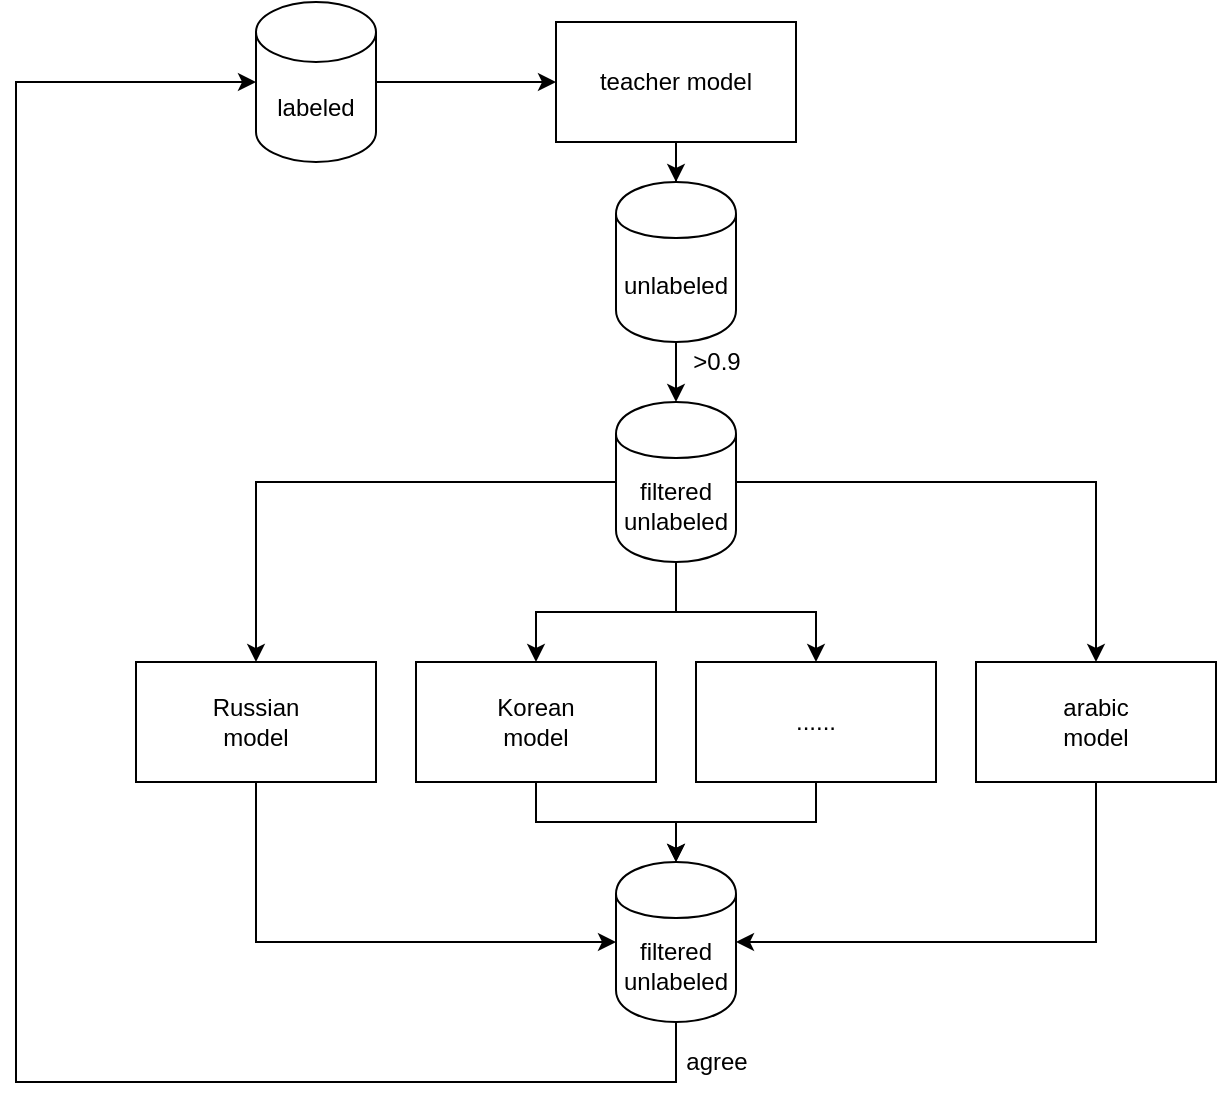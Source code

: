 <mxfile version="14.1.1" type="github">
  <diagram id="1I48yk1pTl18TJWUvN-q" name="Page-1">
    <mxGraphModel dx="1422" dy="762" grid="1" gridSize="10" guides="1" tooltips="1" connect="1" arrows="1" fold="1" page="1" pageScale="1" pageWidth="827" pageHeight="1169" math="0" shadow="0">
      <root>
        <mxCell id="0" />
        <mxCell id="1" parent="0" />
        <mxCell id="0SLeSFdNCgg_F5EIytYb-5" value="" style="edgeStyle=orthogonalEdgeStyle;rounded=0;orthogonalLoop=1;jettySize=auto;html=1;" edge="1" parent="1" source="0SLeSFdNCgg_F5EIytYb-17" target="0SLeSFdNCgg_F5EIytYb-4">
          <mxGeometry relative="1" as="geometry" />
        </mxCell>
        <mxCell id="0SLeSFdNCgg_F5EIytYb-1" value="teacher model" style="rounded=0;whiteSpace=wrap;html=1;" vertex="1" parent="1">
          <mxGeometry x="340" y="260" width="120" height="60" as="geometry" />
        </mxCell>
        <mxCell id="0SLeSFdNCgg_F5EIytYb-3" value="" style="edgeStyle=orthogonalEdgeStyle;rounded=0;orthogonalLoop=1;jettySize=auto;html=1;" edge="1" parent="1" source="0SLeSFdNCgg_F5EIytYb-2" target="0SLeSFdNCgg_F5EIytYb-1">
          <mxGeometry relative="1" as="geometry" />
        </mxCell>
        <mxCell id="0SLeSFdNCgg_F5EIytYb-2" value="labeled" style="shape=cylinder3;whiteSpace=wrap;html=1;boundedLbl=1;backgroundOutline=1;size=15;" vertex="1" parent="1">
          <mxGeometry x="190" y="250" width="60" height="80" as="geometry" />
        </mxCell>
        <mxCell id="0SLeSFdNCgg_F5EIytYb-11" style="edgeStyle=orthogonalEdgeStyle;rounded=0;orthogonalLoop=1;jettySize=auto;html=1;entryX=0.5;entryY=0;entryDx=0;entryDy=0;" edge="1" parent="1" source="0SLeSFdNCgg_F5EIytYb-4" target="0SLeSFdNCgg_F5EIytYb-6">
          <mxGeometry relative="1" as="geometry" />
        </mxCell>
        <mxCell id="0SLeSFdNCgg_F5EIytYb-13" style="edgeStyle=orthogonalEdgeStyle;rounded=0;orthogonalLoop=1;jettySize=auto;html=1;entryX=0.5;entryY=0;entryDx=0;entryDy=0;" edge="1" parent="1" source="0SLeSFdNCgg_F5EIytYb-4" target="0SLeSFdNCgg_F5EIytYb-10">
          <mxGeometry relative="1" as="geometry" />
        </mxCell>
        <mxCell id="0SLeSFdNCgg_F5EIytYb-15" style="edgeStyle=orthogonalEdgeStyle;rounded=0;orthogonalLoop=1;jettySize=auto;html=1;entryX=0.5;entryY=0;entryDx=0;entryDy=0;" edge="1" parent="1" source="0SLeSFdNCgg_F5EIytYb-4" target="0SLeSFdNCgg_F5EIytYb-8">
          <mxGeometry relative="1" as="geometry" />
        </mxCell>
        <mxCell id="0SLeSFdNCgg_F5EIytYb-16" style="edgeStyle=orthogonalEdgeStyle;rounded=0;orthogonalLoop=1;jettySize=auto;html=1;entryX=0.5;entryY=0;entryDx=0;entryDy=0;" edge="1" parent="1" source="0SLeSFdNCgg_F5EIytYb-4" target="0SLeSFdNCgg_F5EIytYb-9">
          <mxGeometry relative="1" as="geometry" />
        </mxCell>
        <mxCell id="0SLeSFdNCgg_F5EIytYb-4" value="filtered unlabeled" style="shape=cylinder;whiteSpace=wrap;html=1;boundedLbl=1;backgroundOutline=1;rounded=0;" vertex="1" parent="1">
          <mxGeometry x="370" y="450" width="60" height="80" as="geometry" />
        </mxCell>
        <mxCell id="0SLeSFdNCgg_F5EIytYb-20" style="edgeStyle=orthogonalEdgeStyle;rounded=0;orthogonalLoop=1;jettySize=auto;html=1;entryX=0;entryY=0.5;entryDx=0;entryDy=0;" edge="1" parent="1" source="0SLeSFdNCgg_F5EIytYb-6" target="0SLeSFdNCgg_F5EIytYb-19">
          <mxGeometry relative="1" as="geometry">
            <Array as="points">
              <mxPoint x="190" y="720" />
            </Array>
          </mxGeometry>
        </mxCell>
        <mxCell id="0SLeSFdNCgg_F5EIytYb-6" value="Russian&lt;br&gt;model" style="whiteSpace=wrap;html=1;rounded=0;" vertex="1" parent="1">
          <mxGeometry x="130" y="580" width="120" height="60" as="geometry" />
        </mxCell>
        <mxCell id="0SLeSFdNCgg_F5EIytYb-22" style="edgeStyle=orthogonalEdgeStyle;rounded=0;orthogonalLoop=1;jettySize=auto;html=1;" edge="1" parent="1" source="0SLeSFdNCgg_F5EIytYb-8" target="0SLeSFdNCgg_F5EIytYb-19">
          <mxGeometry relative="1" as="geometry" />
        </mxCell>
        <mxCell id="0SLeSFdNCgg_F5EIytYb-8" value="Korean&lt;br&gt;model" style="whiteSpace=wrap;html=1;rounded=0;" vertex="1" parent="1">
          <mxGeometry x="270" y="580" width="120" height="60" as="geometry" />
        </mxCell>
        <mxCell id="0SLeSFdNCgg_F5EIytYb-23" style="edgeStyle=orthogonalEdgeStyle;rounded=0;orthogonalLoop=1;jettySize=auto;html=1;" edge="1" parent="1" source="0SLeSFdNCgg_F5EIytYb-9" target="0SLeSFdNCgg_F5EIytYb-19">
          <mxGeometry relative="1" as="geometry" />
        </mxCell>
        <mxCell id="0SLeSFdNCgg_F5EIytYb-9" value="......" style="whiteSpace=wrap;html=1;rounded=0;" vertex="1" parent="1">
          <mxGeometry x="410" y="580" width="120" height="60" as="geometry" />
        </mxCell>
        <mxCell id="0SLeSFdNCgg_F5EIytYb-21" style="edgeStyle=orthogonalEdgeStyle;rounded=0;orthogonalLoop=1;jettySize=auto;html=1;entryX=1;entryY=0.5;entryDx=0;entryDy=0;" edge="1" parent="1" source="0SLeSFdNCgg_F5EIytYb-10" target="0SLeSFdNCgg_F5EIytYb-19">
          <mxGeometry relative="1" as="geometry">
            <Array as="points">
              <mxPoint x="610" y="720" />
            </Array>
          </mxGeometry>
        </mxCell>
        <mxCell id="0SLeSFdNCgg_F5EIytYb-10" value="arabic&lt;br&gt;model" style="whiteSpace=wrap;html=1;rounded=0;" vertex="1" parent="1">
          <mxGeometry x="550" y="580" width="120" height="60" as="geometry" />
        </mxCell>
        <mxCell id="0SLeSFdNCgg_F5EIytYb-17" value="unlabeled&lt;br&gt;" style="shape=cylinder;whiteSpace=wrap;html=1;boundedLbl=1;backgroundOutline=1;rounded=0;" vertex="1" parent="1">
          <mxGeometry x="370" y="340" width="60" height="80" as="geometry" />
        </mxCell>
        <mxCell id="0SLeSFdNCgg_F5EIytYb-18" value="" style="edgeStyle=orthogonalEdgeStyle;rounded=0;orthogonalLoop=1;jettySize=auto;html=1;" edge="1" parent="1" source="0SLeSFdNCgg_F5EIytYb-1" target="0SLeSFdNCgg_F5EIytYb-17">
          <mxGeometry relative="1" as="geometry">
            <mxPoint x="400" y="320" as="sourcePoint" />
            <mxPoint x="400" y="450" as="targetPoint" />
          </mxGeometry>
        </mxCell>
        <mxCell id="0SLeSFdNCgg_F5EIytYb-24" style="edgeStyle=orthogonalEdgeStyle;rounded=0;orthogonalLoop=1;jettySize=auto;html=1;entryX=0;entryY=0.5;entryDx=0;entryDy=0;entryPerimeter=0;" edge="1" parent="1" source="0SLeSFdNCgg_F5EIytYb-19" target="0SLeSFdNCgg_F5EIytYb-2">
          <mxGeometry relative="1" as="geometry">
            <Array as="points">
              <mxPoint x="400" y="790" />
              <mxPoint x="70" y="790" />
              <mxPoint x="70" y="290" />
            </Array>
          </mxGeometry>
        </mxCell>
        <mxCell id="0SLeSFdNCgg_F5EIytYb-19" value="filtered unlabeled" style="shape=cylinder;whiteSpace=wrap;html=1;boundedLbl=1;backgroundOutline=1;rounded=0;" vertex="1" parent="1">
          <mxGeometry x="370" y="680" width="60" height="80" as="geometry" />
        </mxCell>
        <mxCell id="0SLeSFdNCgg_F5EIytYb-25" value="&lt;span&gt;&amp;gt;0.9&lt;/span&gt;" style="text;html=1;align=center;verticalAlign=middle;resizable=0;points=[];autosize=1;" vertex="1" parent="1">
          <mxGeometry x="400" y="420" width="40" height="20" as="geometry" />
        </mxCell>
        <mxCell id="0SLeSFdNCgg_F5EIytYb-26" value="agree" style="text;html=1;align=center;verticalAlign=middle;resizable=0;points=[];autosize=1;" vertex="1" parent="1">
          <mxGeometry x="395" y="770" width="50" height="20" as="geometry" />
        </mxCell>
      </root>
    </mxGraphModel>
  </diagram>
</mxfile>
